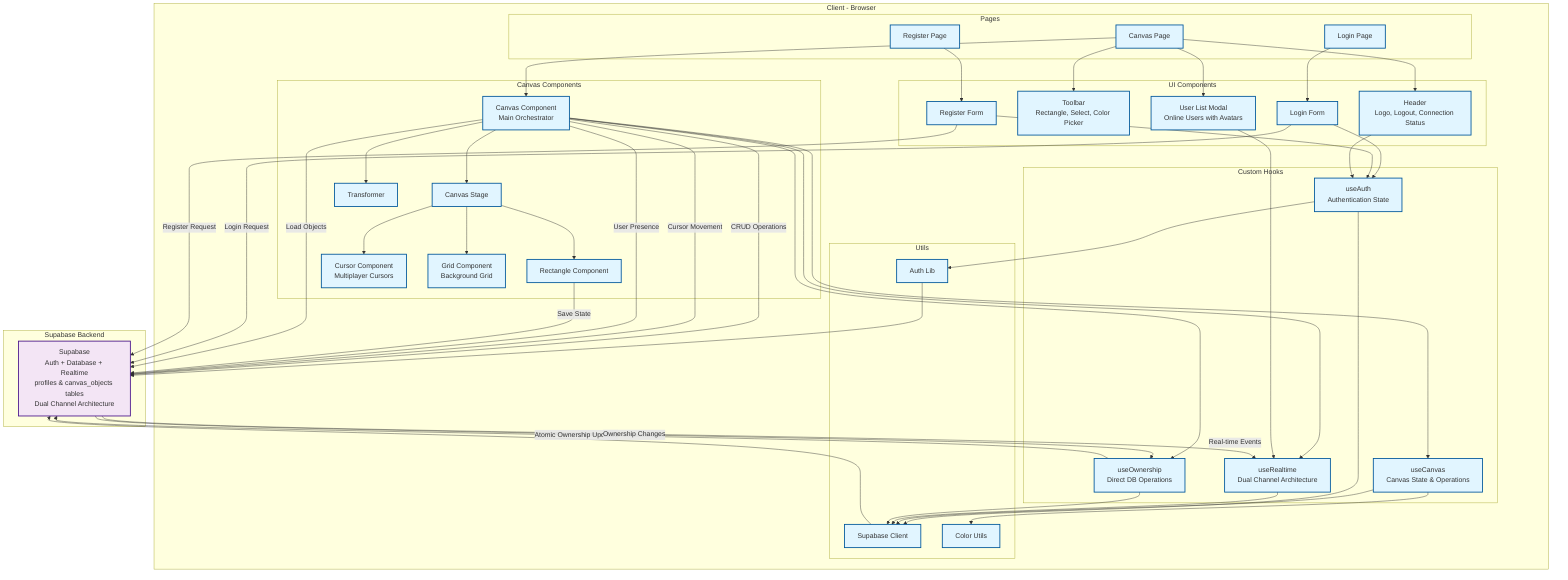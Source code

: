 graph TB
    subgraph "Client - Browser"
        subgraph "Pages"
            LoginPage[Login Page]
            RegisterPage[Register Page]
            CanvasPage[Canvas Page]
        end
        
        subgraph "UI Components"
            Header[Header<br/>Logo, Logout, Connection Status]
            Toolbar[Toolbar<br/>Rectangle, Select, Color Picker]
            UserListModal[User List Modal<br/>Online Users with Avatars]
            LoginForm[Login Form]
            RegisterForm[Register Form]
        end
        
        subgraph "Canvas Components"
            Canvas[Canvas Component<br/>Main Orchestrator]
            CanvasStage[Canvas Stage]
            Rectangle[Rectangle Component]
            Transformer[Transformer]
            Cursor[Cursor Component<br/>Multiplayer Cursors]
            Grid[Grid Component<br/>Background Grid]
        end
        
        subgraph "Custom Hooks"
            useAuth[useAuth<br/>Authentication State]
            useCanvas[useCanvas<br/>Canvas State & Operations]
            useRealtime[useRealtime<br/>Dual Channel Architecture]
            useOwnership[useOwnership<br/>Direct DB Operations]
        end
        
        subgraph "Utils"
            SupabaseClient[Supabase Client]
            AuthLib[Auth Lib]
            ColorUtils[Color Utils]
        end
    end
    
    subgraph "Supabase Backend"
        Supabase[Supabase<br/>Auth + Database + Realtime<br/>profiles & canvas_objects tables<br/>Dual Channel Architecture]
    end
    
    %% Page Navigation
    LoginPage --> LoginForm
    RegisterPage --> RegisterForm
    CanvasPage --> Header
    CanvasPage --> Toolbar
    CanvasPage --> Canvas
    CanvasPage --> UserListModal
    
    %% Canvas Component Tree
    Canvas --> CanvasStage
    CanvasStage --> Grid
    CanvasStage --> Rectangle
    CanvasStage --> Cursor
    Canvas --> Transformer
    
    %% Hook Usage
    LoginForm --> useAuth
    RegisterForm --> useAuth
    Canvas --> useCanvas
    Canvas --> useRealtime
    Canvas --> useOwnership
    Header --> useAuth
    UserListModal --> useRealtime
    
    %% Hooks to Utils
    useAuth --> AuthLib
    useAuth --> SupabaseClient
    useCanvas --> SupabaseClient
    useCanvas --> ColorUtils
    useRealtime --> SupabaseClient
    useOwnership --> SupabaseClient
    
    %% Utils to Supabase
    AuthLib --> Supabase
    SupabaseClient --> Supabase
    
    %% Data Flow
    Canvas -->|CRUD Operations| Supabase
    Canvas -->|Cursor Movement| Supabase
    Canvas -->|User Presence| Supabase
    useOwnership -->|Atomic Ownership Updates| Supabase
    Supabase -->|Real-time Events| useRealtime
    Supabase -->|Ownership Changes| useOwnership
    
    %% Database Persistence
    Rectangle -->|Save State| Supabase
    Canvas -->|Load Objects| Supabase
    
    %% Auth Flow
    LoginForm -->|Login Request| Supabase
    RegisterForm -->|Register Request| Supabase
    
    %% Styling
    classDef clientClass fill:#e1f5ff,stroke:#01579b,stroke-width:2px
    classDef supabaseClass fill:#f3e5f5,stroke:#4a148c,stroke-width:2px
    
    class LoginPage,RegisterPage,CanvasPage,Header,Toolbar,UserListModal,LoginForm,RegisterForm clientClass
    class Canvas,CanvasStage,Rectangle,Transformer,Cursor,Grid clientClass
    class useAuth,useCanvas,useRealtime,useOwnership clientClass
    class SupabaseClient,AuthLib,ColorUtils clientClass
    
    class Supabase supabaseClass